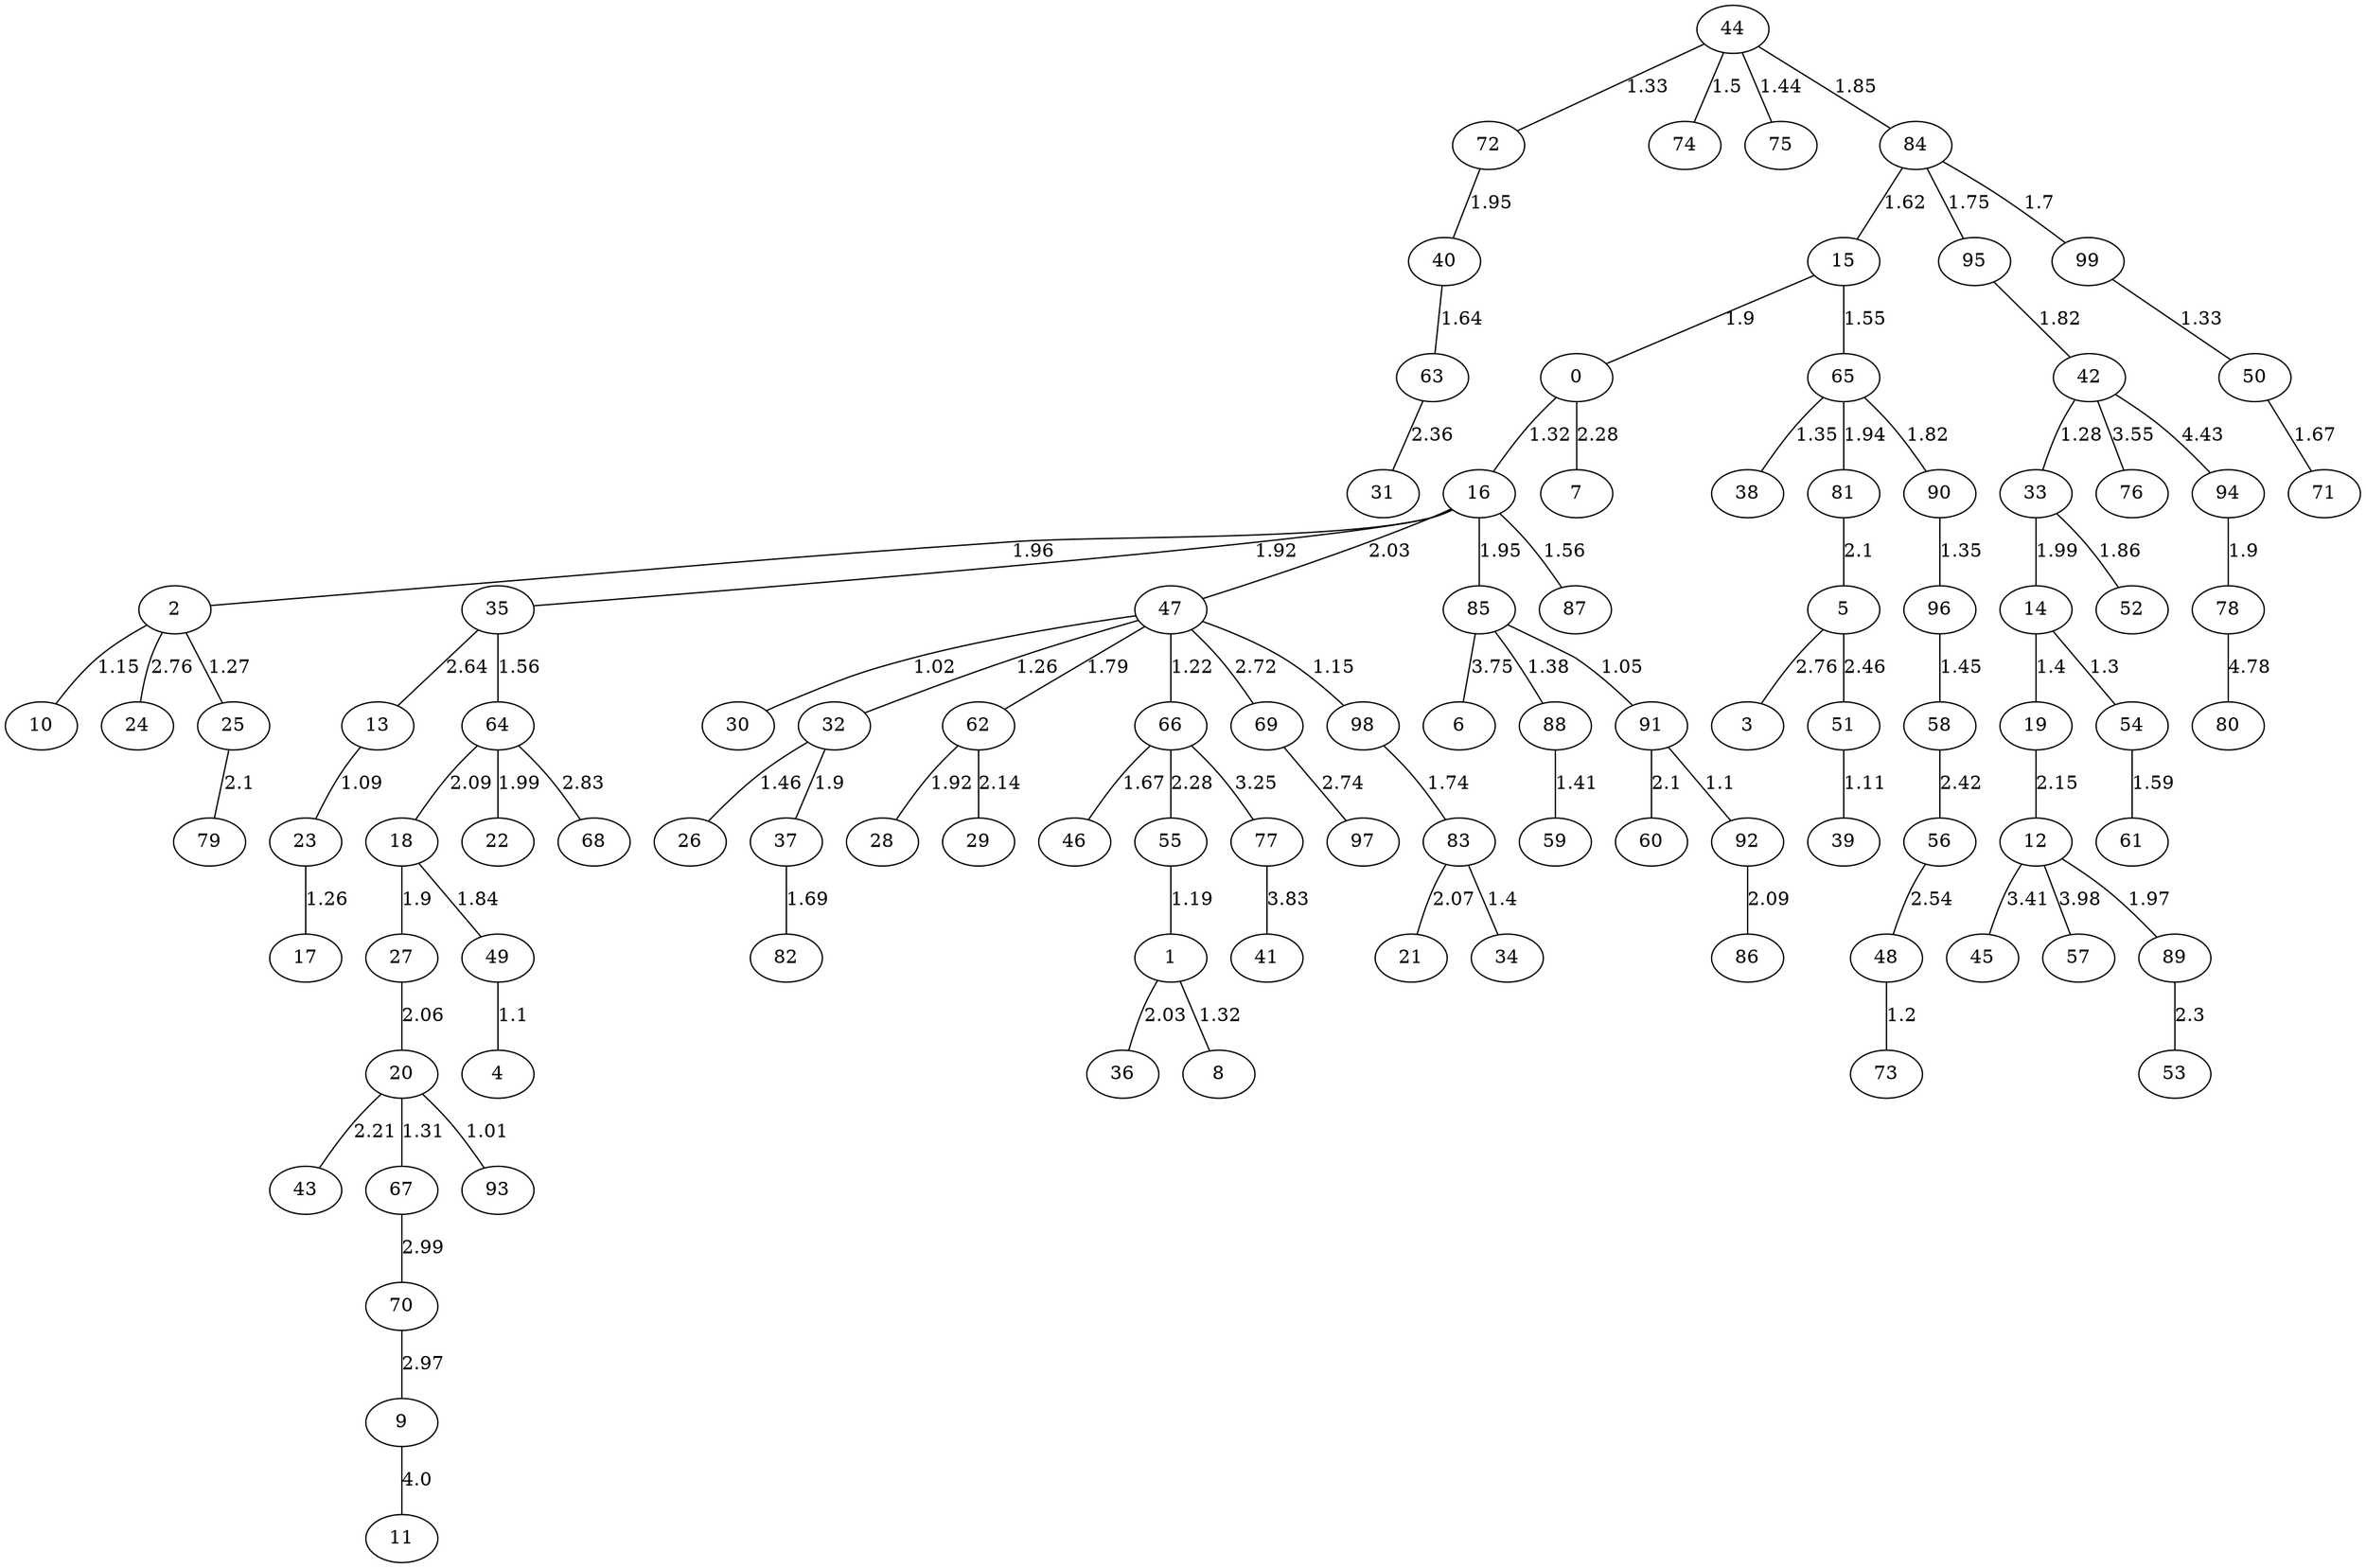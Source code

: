 graph G {
  "0";
  "1";
  "10";
  "11";
  "12";
  "13";
  "14";
  "15";
  "16";
  "17";
  "18";
  "19";
  "2";
  "20";
  "21";
  "22";
  "23";
  "24";
  "25";
  "26";
  "27";
  "28";
  "29";
  "3";
  "30";
  "31";
  "32";
  "33";
  "34";
  "35";
  "36";
  "37";
  "38";
  "39";
  "4";
  "40";
  "41";
  "42";
  "43";
  "44";
  "45";
  "46";
  "47";
  "48";
  "49";
  "5";
  "50";
  "51";
  "52";
  "53";
  "54";
  "55";
  "56";
  "57";
  "58";
  "59";
  "6";
  "60";
  "61";
  "62";
  "63";
  "64";
  "65";
  "66";
  "67";
  "68";
  "69";
  "7";
  "70";
  "71";
  "72";
  "73";
  "74";
  "75";
  "76";
  "77";
  "78";
  "79";
  "8";
  "80";
  "81";
  "82";
  "83";
  "84";
  "85";
  "86";
  "87";
  "88";
  "89";
  "9";
  "90";
  "91";
  "92";
  "93";
  "94";
  "95";
  "96";
  "97";
  "98";
  "99";
  "44" -- "72" [label="1.33"];
  "44" -- "75" [label="1.44"];
  "44" -- "74" [label="1.5"];
  "44" -- "84" [label="1.85"];
  "84" -- "15" [label="1.62"];
  "15" -- "65" [label="1.55"];
  "65" -- "38" [label="1.35"];
  "84" -- "99" [label="1.7"];
  "99" -- "50" [label="1.33"];
  "50" -- "71" [label="1.67"];
  "84" -- "95" [label="1.75"];
  "65" -- "90" [label="1.82"];
  "90" -- "96" [label="1.35"];
  "96" -- "58" [label="1.45"];
  "95" -- "42" [label="1.82"];
  "42" -- "33" [label="1.28"];
  "33" -- "52" [label="1.86"];
  "15" -- "0" [label="1.9"];
  "0" -- "16" [label="1.32"];
  "16" -- "87" [label="1.56"];
  "16" -- "35" [label="1.92"];
  "35" -- "64" [label="1.56"];
  "65" -- "81" [label="1.94"];
  "16" -- "85" [label="1.95"];
  "85" -- "91" [label="1.05"];
  "91" -- "92" [label="1.1"];
  "85" -- "88" [label="1.38"];
  "88" -- "59" [label="1.41"];
  "72" -- "40" [label="1.95"];
  "40" -- "63" [label="1.64"];
  "16" -- "2" [label="1.96"];
  "2" -- "10" [label="1.15"];
  "2" -- "25" [label="1.27"];
  "33" -- "14" [label="1.99"];
  "14" -- "54" [label="1.3"];
  "14" -- "19" [label="1.4"];
  "54" -- "61" [label="1.59"];
  "64" -- "22" [label="1.99"];
  "16" -- "47" [label="2.03"];
  "47" -- "30" [label="1.02"];
  "47" -- "98" [label="1.15"];
  "47" -- "66" [label="1.22"];
  "47" -- "32" [label="1.26"];
  "32" -- "26" [label="1.46"];
  "66" -- "46" [label="1.67"];
  "98" -- "83" [label="1.74"];
  "83" -- "34" [label="1.4"];
  "47" -- "62" [label="1.79"];
  "32" -- "37" [label="1.9"];
  "37" -- "82" [label="1.69"];
  "62" -- "28" [label="1.92"];
  "83" -- "21" [label="2.07"];
  "64" -- "18" [label="2.09"];
  "18" -- "49" [label="1.84"];
  "49" -- "4" [label="1.1"];
  "18" -- "27" [label="1.9"];
  "27" -- "20" [label="2.06"];
  "20" -- "93" [label="1.01"];
  "20" -- "67" [label="1.31"];
  "92" -- "86" [label="2.09"];
  "25" -- "79" [label="2.1"];
  "81" -- "5" [label="2.1"];
  "91" -- "60" [label="2.1"];
  "62" -- "29" [label="2.14"];
  "19" -- "12" [label="2.15"];
  "12" -- "89" [label="1.97"];
  "20" -- "43" [label="2.21"];
  "0" -- "7" [label="2.28"];
  "66" -- "55" [label="2.28"];
  "55" -- "1" [label="1.19"];
  "1" -- "8" [label="1.32"];
  "1" -- "36" [label="2.03"];
  "89" -- "53" [label="2.3"];
  "63" -- "31" [label="2.36"];
  "58" -- "56" [label="2.42"];
  "5" -- "51" [label="2.46"];
  "51" -- "39" [label="1.11"];
  "56" -- "48" [label="2.54"];
  "48" -- "73" [label="1.2"];
  "35" -- "13" [label="2.64"];
  "13" -- "23" [label="1.09"];
  "23" -- "17" [label="1.26"];
  "47" -- "69" [label="2.72"];
  "69" -- "97" [label="2.74"];
  "2" -- "24" [label="2.76"];
  "5" -- "3" [label="2.76"];
  "64" -- "68" [label="2.83"];
  "67" -- "70" [label="2.99"];
  "70" -- "9" [label="2.97"];
  "66" -- "77" [label="3.25"];
  "12" -- "45" [label="3.41"];
  "42" -- "76" [label="3.55"];
  "85" -- "6" [label="3.75"];
  "77" -- "41" [label="3.83"];
  "12" -- "57" [label="3.98"];
  "9" -- "11" [label="4.0"];
  "42" -- "94" [label="4.43"];
  "94" -- "78" [label="1.9"];
  "78" -- "80" [label="4.78"];
}

